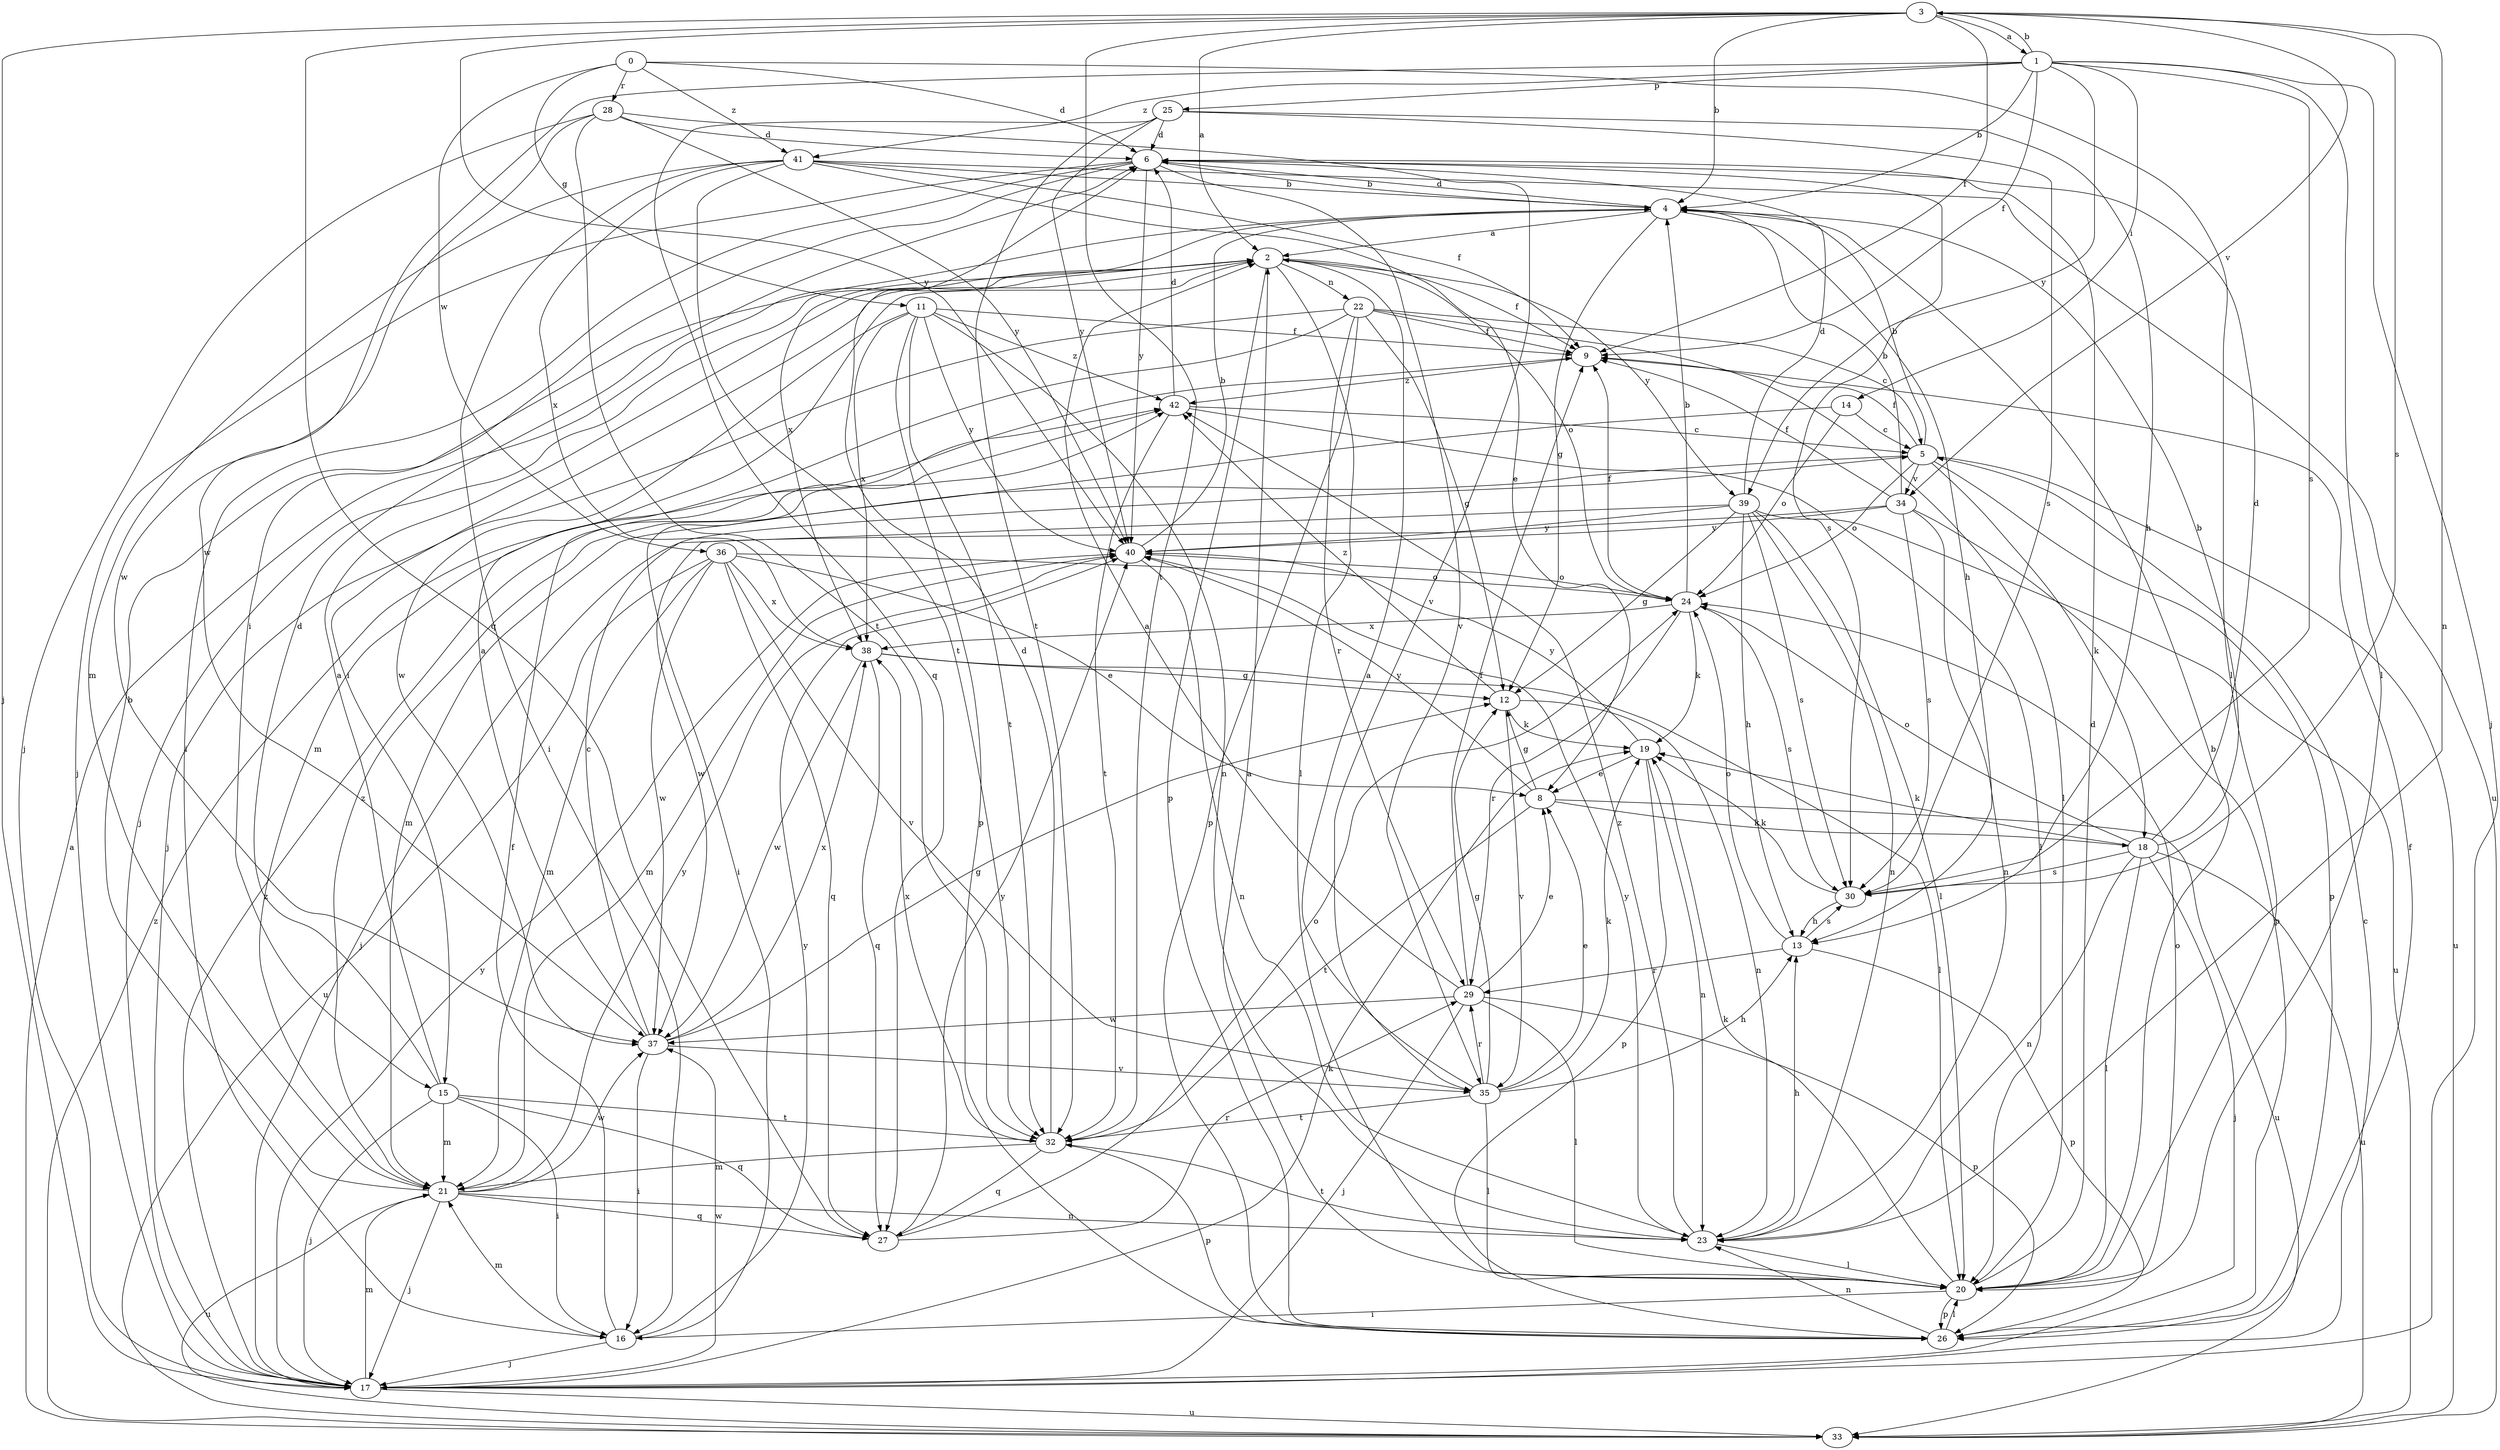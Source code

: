 strict digraph  {
0;
1;
2;
3;
4;
5;
6;
8;
9;
11;
12;
13;
14;
15;
16;
17;
18;
19;
20;
21;
22;
23;
24;
25;
26;
27;
28;
29;
30;
32;
33;
34;
35;
36;
37;
38;
39;
40;
41;
42;
0 -> 6  [label=d];
0 -> 11  [label=g];
0 -> 20  [label=l];
0 -> 28  [label=r];
0 -> 36  [label=w];
0 -> 41  [label=z];
1 -> 3  [label=b];
1 -> 4  [label=b];
1 -> 9  [label=f];
1 -> 14  [label=i];
1 -> 17  [label=j];
1 -> 20  [label=l];
1 -> 25  [label=p];
1 -> 30  [label=s];
1 -> 37  [label=w];
1 -> 39  [label=y];
1 -> 41  [label=z];
2 -> 9  [label=f];
2 -> 15  [label=i];
2 -> 17  [label=j];
2 -> 20  [label=l];
2 -> 22  [label=n];
2 -> 24  [label=o];
2 -> 26  [label=p];
2 -> 39  [label=y];
3 -> 1  [label=a];
3 -> 2  [label=a];
3 -> 4  [label=b];
3 -> 9  [label=f];
3 -> 17  [label=j];
3 -> 23  [label=n];
3 -> 27  [label=q];
3 -> 30  [label=s];
3 -> 32  [label=t];
3 -> 34  [label=v];
3 -> 40  [label=y];
4 -> 2  [label=a];
4 -> 6  [label=d];
4 -> 12  [label=g];
4 -> 13  [label=h];
4 -> 38  [label=x];
5 -> 4  [label=b];
5 -> 9  [label=f];
5 -> 18  [label=k];
5 -> 21  [label=m];
5 -> 24  [label=o];
5 -> 26  [label=p];
5 -> 33  [label=u];
5 -> 34  [label=v];
6 -> 4  [label=b];
6 -> 15  [label=i];
6 -> 16  [label=i];
6 -> 17  [label=j];
6 -> 30  [label=s];
6 -> 35  [label=v];
6 -> 40  [label=y];
8 -> 12  [label=g];
8 -> 18  [label=k];
8 -> 32  [label=t];
8 -> 33  [label=u];
8 -> 40  [label=y];
9 -> 42  [label=z];
11 -> 9  [label=f];
11 -> 23  [label=n];
11 -> 26  [label=p];
11 -> 32  [label=t];
11 -> 37  [label=w];
11 -> 38  [label=x];
11 -> 40  [label=y];
11 -> 42  [label=z];
12 -> 19  [label=k];
12 -> 23  [label=n];
12 -> 35  [label=v];
12 -> 42  [label=z];
13 -> 24  [label=o];
13 -> 26  [label=p];
13 -> 29  [label=r];
13 -> 30  [label=s];
14 -> 5  [label=c];
14 -> 16  [label=i];
14 -> 24  [label=o];
15 -> 2  [label=a];
15 -> 6  [label=d];
15 -> 16  [label=i];
15 -> 17  [label=j];
15 -> 21  [label=m];
15 -> 27  [label=q];
15 -> 32  [label=t];
16 -> 9  [label=f];
16 -> 17  [label=j];
16 -> 21  [label=m];
16 -> 40  [label=y];
17 -> 5  [label=c];
17 -> 19  [label=k];
17 -> 21  [label=m];
17 -> 33  [label=u];
17 -> 37  [label=w];
17 -> 40  [label=y];
17 -> 42  [label=z];
18 -> 4  [label=b];
18 -> 6  [label=d];
18 -> 17  [label=j];
18 -> 19  [label=k];
18 -> 20  [label=l];
18 -> 23  [label=n];
18 -> 24  [label=o];
18 -> 30  [label=s];
18 -> 33  [label=u];
19 -> 8  [label=e];
19 -> 23  [label=n];
19 -> 26  [label=p];
19 -> 40  [label=y];
20 -> 2  [label=a];
20 -> 4  [label=b];
20 -> 6  [label=d];
20 -> 16  [label=i];
20 -> 19  [label=k];
20 -> 24  [label=o];
20 -> 26  [label=p];
21 -> 4  [label=b];
21 -> 17  [label=j];
21 -> 23  [label=n];
21 -> 27  [label=q];
21 -> 33  [label=u];
21 -> 37  [label=w];
21 -> 40  [label=y];
21 -> 42  [label=z];
22 -> 5  [label=c];
22 -> 9  [label=f];
22 -> 12  [label=g];
22 -> 17  [label=j];
22 -> 20  [label=l];
22 -> 21  [label=m];
22 -> 26  [label=p];
22 -> 29  [label=r];
23 -> 13  [label=h];
23 -> 20  [label=l];
23 -> 32  [label=t];
23 -> 40  [label=y];
23 -> 42  [label=z];
24 -> 4  [label=b];
24 -> 9  [label=f];
24 -> 19  [label=k];
24 -> 29  [label=r];
24 -> 30  [label=s];
24 -> 38  [label=x];
25 -> 6  [label=d];
25 -> 13  [label=h];
25 -> 27  [label=q];
25 -> 30  [label=s];
25 -> 32  [label=t];
25 -> 40  [label=y];
26 -> 9  [label=f];
26 -> 20  [label=l];
26 -> 23  [label=n];
27 -> 24  [label=o];
27 -> 29  [label=r];
27 -> 40  [label=y];
28 -> 6  [label=d];
28 -> 17  [label=j];
28 -> 32  [label=t];
28 -> 35  [label=v];
28 -> 37  [label=w];
28 -> 40  [label=y];
29 -> 2  [label=a];
29 -> 8  [label=e];
29 -> 9  [label=f];
29 -> 17  [label=j];
29 -> 20  [label=l];
29 -> 26  [label=p];
29 -> 37  [label=w];
30 -> 13  [label=h];
30 -> 19  [label=k];
32 -> 6  [label=d];
32 -> 21  [label=m];
32 -> 26  [label=p];
32 -> 27  [label=q];
32 -> 38  [label=x];
33 -> 2  [label=a];
33 -> 42  [label=z];
34 -> 4  [label=b];
34 -> 9  [label=f];
34 -> 23  [label=n];
34 -> 26  [label=p];
34 -> 30  [label=s];
34 -> 37  [label=w];
34 -> 40  [label=y];
35 -> 2  [label=a];
35 -> 8  [label=e];
35 -> 12  [label=g];
35 -> 13  [label=h];
35 -> 19  [label=k];
35 -> 20  [label=l];
35 -> 29  [label=r];
35 -> 32  [label=t];
36 -> 8  [label=e];
36 -> 21  [label=m];
36 -> 24  [label=o];
36 -> 27  [label=q];
36 -> 33  [label=u];
36 -> 35  [label=v];
36 -> 37  [label=w];
36 -> 38  [label=x];
37 -> 2  [label=a];
37 -> 5  [label=c];
37 -> 12  [label=g];
37 -> 16  [label=i];
37 -> 35  [label=v];
37 -> 38  [label=x];
38 -> 12  [label=g];
38 -> 20  [label=l];
38 -> 27  [label=q];
38 -> 37  [label=w];
39 -> 6  [label=d];
39 -> 12  [label=g];
39 -> 13  [label=h];
39 -> 17  [label=j];
39 -> 20  [label=l];
39 -> 23  [label=n];
39 -> 30  [label=s];
39 -> 33  [label=u];
39 -> 40  [label=y];
40 -> 4  [label=b];
40 -> 21  [label=m];
40 -> 23  [label=n];
40 -> 24  [label=o];
41 -> 4  [label=b];
41 -> 8  [label=e];
41 -> 9  [label=f];
41 -> 16  [label=i];
41 -> 21  [label=m];
41 -> 32  [label=t];
41 -> 33  [label=u];
41 -> 38  [label=x];
42 -> 5  [label=c];
42 -> 6  [label=d];
42 -> 20  [label=l];
42 -> 32  [label=t];
}
